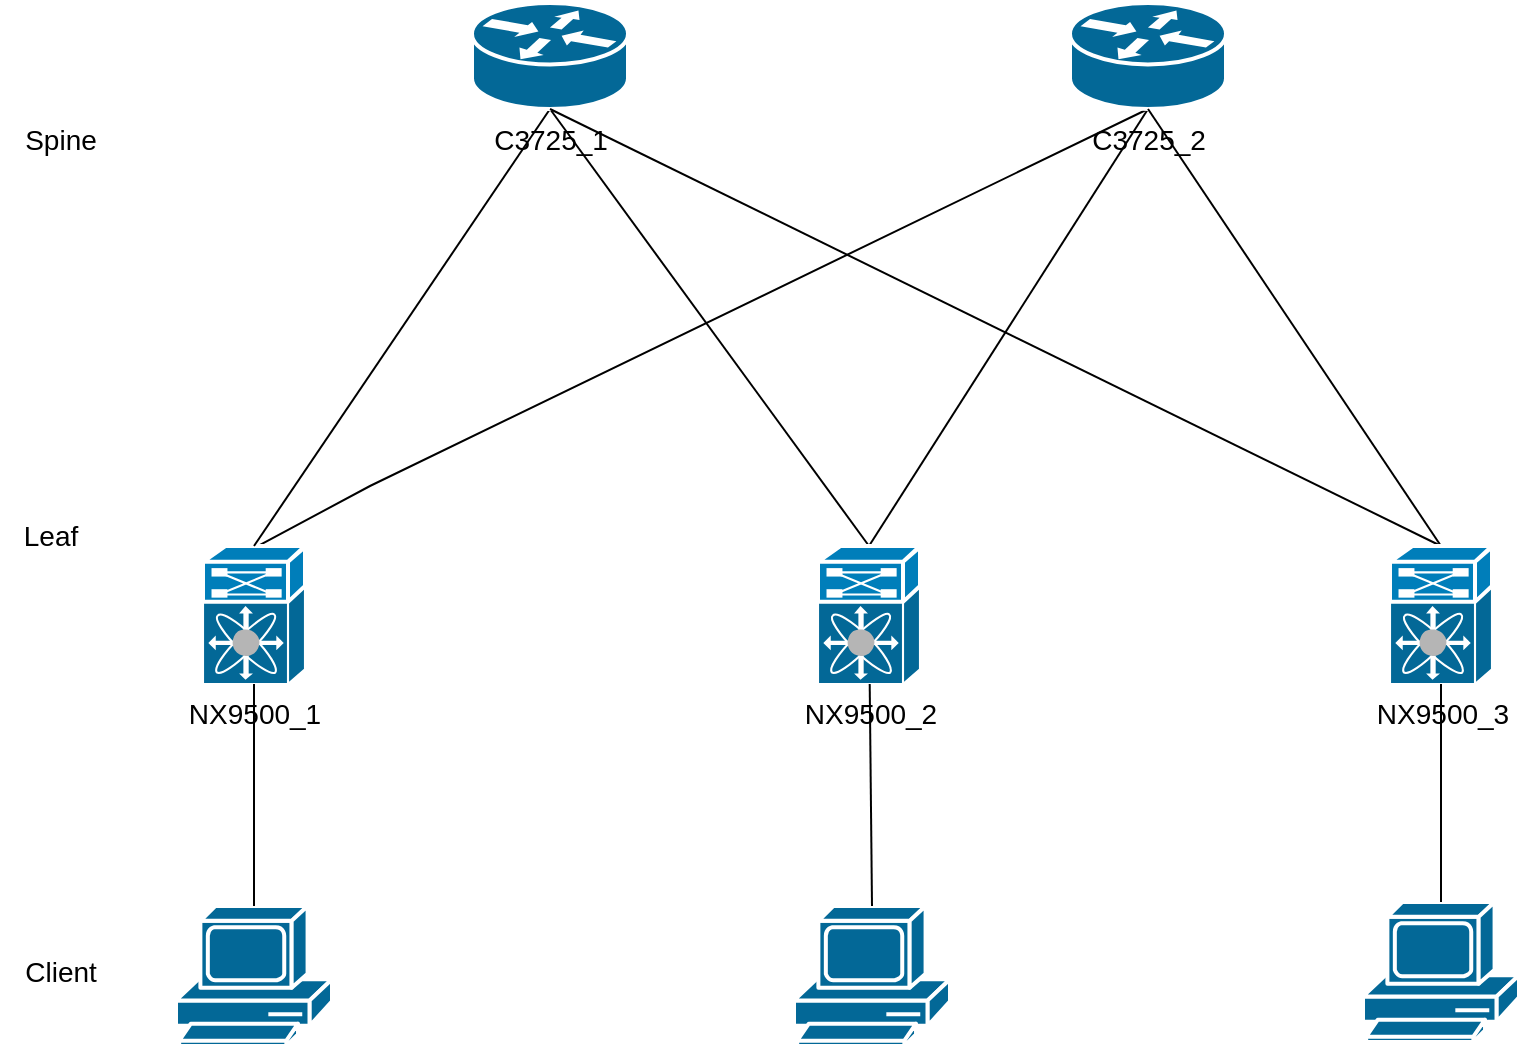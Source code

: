 <mxfile version="21.7.5" type="device">
  <diagram name="Страница — 1" id="TyXKpOnX87bSKpu7sTU_">
    <mxGraphModel dx="880" dy="529" grid="1" gridSize="10" guides="1" tooltips="1" connect="1" arrows="1" fold="1" page="1" pageScale="1" pageWidth="827" pageHeight="1169" math="0" shadow="0">
      <root>
        <mxCell id="0" />
        <mxCell id="1" parent="0" />
        <mxCell id="x6yWvG2BefHzN4PRWWCQ-21" style="rounded=0;orthogonalLoop=1;jettySize=auto;html=1;exitX=0.392;exitY=0.058;exitDx=0;exitDy=0;exitPerimeter=0;entryX=0.5;entryY=1;entryDx=0;entryDy=0;entryPerimeter=0;endArrow=none;endFill=0;fontSize=14;" parent="1" source="x6yWvG2BefHzN4PRWWCQ-4" target="x6yWvG2BefHzN4PRWWCQ-7" edge="1">
          <mxGeometry relative="1" as="geometry">
            <Array as="points">
              <mxPoint x="190" y="390" />
            </Array>
          </mxGeometry>
        </mxCell>
        <mxCell id="x6yWvG2BefHzN4PRWWCQ-4" value="NX9500_1" style="shape=mxgraph.cisco.misc.nexus_7000;html=1;pointerEvents=1;fillColor=#036897;strokeColor=#ffffff;strokeWidth=2;verticalLabelPosition=bottom;verticalAlign=top;align=center;outlineConnect=0;fontSize=14;" parent="1" vertex="1">
          <mxGeometry x="106.5" y="420" width="51" height="69" as="geometry" />
        </mxCell>
        <mxCell id="x6yWvG2BefHzN4PRWWCQ-22" style="rounded=0;orthogonalLoop=1;jettySize=auto;html=1;exitX=0.5;exitY=0;exitDx=0;exitDy=0;exitPerimeter=0;endArrow=none;endFill=0;entryX=0.5;entryY=1;entryDx=0;entryDy=0;entryPerimeter=0;fontSize=14;" parent="1" source="x6yWvG2BefHzN4PRWWCQ-5" target="x6yWvG2BefHzN4PRWWCQ-6" edge="1">
          <mxGeometry relative="1" as="geometry" />
        </mxCell>
        <mxCell id="x6yWvG2BefHzN4PRWWCQ-23" style="rounded=0;orthogonalLoop=1;jettySize=auto;html=1;exitX=0.5;exitY=0;exitDx=0;exitDy=0;exitPerimeter=0;endArrow=none;endFill=0;entryX=0.5;entryY=1;entryDx=0;entryDy=0;entryPerimeter=0;fontSize=14;" parent="1" source="x6yWvG2BefHzN4PRWWCQ-5" target="x6yWvG2BefHzN4PRWWCQ-7" edge="1">
          <mxGeometry relative="1" as="geometry" />
        </mxCell>
        <mxCell id="x6yWvG2BefHzN4PRWWCQ-5" value="NX9500_2" style="shape=mxgraph.cisco.misc.nexus_7000;html=1;pointerEvents=1;fillColor=#036897;strokeColor=#ffffff;strokeWidth=2;verticalLabelPosition=bottom;verticalAlign=top;align=center;outlineConnect=0;fontSize=14;" parent="1" vertex="1">
          <mxGeometry x="414" y="420" width="51" height="69" as="geometry" />
        </mxCell>
        <mxCell id="x6yWvG2BefHzN4PRWWCQ-20" style="rounded=0;orthogonalLoop=1;jettySize=auto;html=1;exitX=0.5;exitY=1;exitDx=0;exitDy=0;exitPerimeter=0;entryX=0.5;entryY=0;entryDx=0;entryDy=0;entryPerimeter=0;endArrow=none;endFill=0;fontSize=14;" parent="1" source="x6yWvG2BefHzN4PRWWCQ-6" target="x6yWvG2BefHzN4PRWWCQ-4" edge="1">
          <mxGeometry relative="1" as="geometry" />
        </mxCell>
        <mxCell id="x6yWvG2BefHzN4PRWWCQ-6" value="C3725_1" style="shape=mxgraph.cisco.routers.router;sketch=0;html=1;pointerEvents=1;fillColor=#036897;strokeColor=#ffffff;strokeWidth=2;verticalLabelPosition=bottom;verticalAlign=top;align=center;outlineConnect=0;fontSize=14;" parent="1" vertex="1">
          <mxGeometry x="241" y="148.5" width="78" height="53" as="geometry" />
        </mxCell>
        <mxCell id="x6yWvG2BefHzN4PRWWCQ-7" value="C3725_2" style="shape=mxgraph.cisco.routers.router;sketch=0;html=1;pointerEvents=1;fillColor=#036897;strokeColor=#ffffff;strokeWidth=2;verticalLabelPosition=bottom;verticalAlign=top;align=center;outlineConnect=0;fontSize=14;" parent="1" vertex="1">
          <mxGeometry x="540" y="148.5" width="78" height="53" as="geometry" />
        </mxCell>
        <mxCell id="x6yWvG2BefHzN4PRWWCQ-24" style="rounded=0;orthogonalLoop=1;jettySize=auto;html=1;exitX=0.5;exitY=0;exitDx=0;exitDy=0;exitPerimeter=0;entryX=0.5;entryY=1;entryDx=0;entryDy=0;entryPerimeter=0;endArrow=none;endFill=0;fontSize=14;" parent="1" source="x6yWvG2BefHzN4PRWWCQ-8" target="x6yWvG2BefHzN4PRWWCQ-6" edge="1">
          <mxGeometry relative="1" as="geometry" />
        </mxCell>
        <mxCell id="x6yWvG2BefHzN4PRWWCQ-25" style="rounded=0;orthogonalLoop=1;jettySize=auto;html=1;exitX=0.5;exitY=0;exitDx=0;exitDy=0;exitPerimeter=0;entryX=0.5;entryY=1;entryDx=0;entryDy=0;entryPerimeter=0;endArrow=none;endFill=0;fontSize=14;" parent="1" source="x6yWvG2BefHzN4PRWWCQ-8" target="x6yWvG2BefHzN4PRWWCQ-7" edge="1">
          <mxGeometry relative="1" as="geometry" />
        </mxCell>
        <mxCell id="x6yWvG2BefHzN4PRWWCQ-8" value="NX9500_3" style="shape=mxgraph.cisco.misc.nexus_7000;html=1;pointerEvents=1;fillColor=#036897;strokeColor=#ffffff;strokeWidth=2;verticalLabelPosition=bottom;verticalAlign=top;align=center;outlineConnect=0;fontSize=14;" parent="1" vertex="1">
          <mxGeometry x="700" y="420" width="51" height="69" as="geometry" />
        </mxCell>
        <mxCell id="x6yWvG2BefHzN4PRWWCQ-9" value="" style="shape=mxgraph.cisco.computers_and_peripherals.pc;sketch=0;html=1;pointerEvents=1;fillColor=#036897;strokeColor=#ffffff;strokeWidth=2;verticalLabelPosition=bottom;verticalAlign=top;align=center;outlineConnect=0;fontSize=14;" parent="1" vertex="1">
          <mxGeometry x="93" y="600" width="78" height="70" as="geometry" />
        </mxCell>
        <mxCell id="x6yWvG2BefHzN4PRWWCQ-10" value="" style="shape=mxgraph.cisco.computers_and_peripherals.pc;sketch=0;html=1;pointerEvents=1;fillColor=#036897;strokeColor=#ffffff;strokeWidth=2;verticalLabelPosition=bottom;verticalAlign=top;align=center;outlineConnect=0;fontSize=14;" parent="1" vertex="1">
          <mxGeometry x="402" y="600" width="78" height="70" as="geometry" />
        </mxCell>
        <mxCell id="x6yWvG2BefHzN4PRWWCQ-11" value="" style="shape=mxgraph.cisco.computers_and_peripherals.pc;sketch=0;html=1;pointerEvents=1;fillColor=#036897;strokeColor=#ffffff;strokeWidth=2;verticalLabelPosition=bottom;verticalAlign=top;align=center;outlineConnect=0;fontSize=14;" parent="1" vertex="1">
          <mxGeometry x="686.5" y="598" width="78" height="70" as="geometry" />
        </mxCell>
        <mxCell id="x6yWvG2BefHzN4PRWWCQ-15" value="" style="endArrow=none;html=1;rounded=0;entryX=0.5;entryY=1;entryDx=0;entryDy=0;entryPerimeter=0;exitX=0.5;exitY=0;exitDx=0;exitDy=0;exitPerimeter=0;fontSize=14;" parent="1" source="x6yWvG2BefHzN4PRWWCQ-9" target="x6yWvG2BefHzN4PRWWCQ-4" edge="1">
          <mxGeometry width="50" height="50" relative="1" as="geometry">
            <mxPoint x="303.5" y="560" as="sourcePoint" />
            <mxPoint x="353.5" y="510" as="targetPoint" />
          </mxGeometry>
        </mxCell>
        <mxCell id="x6yWvG2BefHzN4PRWWCQ-18" value="" style="endArrow=none;html=1;rounded=0;exitX=0.5;exitY=0;exitDx=0;exitDy=0;exitPerimeter=0;fontSize=14;" parent="1" source="x6yWvG2BefHzN4PRWWCQ-10" target="x6yWvG2BefHzN4PRWWCQ-5" edge="1">
          <mxGeometry width="50" height="50" relative="1" as="geometry">
            <mxPoint x="423.5" y="620" as="sourcePoint" />
            <mxPoint x="423.5" y="459" as="targetPoint" />
          </mxGeometry>
        </mxCell>
        <mxCell id="x6yWvG2BefHzN4PRWWCQ-19" value="" style="endArrow=none;html=1;rounded=0;exitX=0.5;exitY=0;exitDx=0;exitDy=0;exitPerimeter=0;fontSize=14;" parent="1" source="x6yWvG2BefHzN4PRWWCQ-11" target="x6yWvG2BefHzN4PRWWCQ-8" edge="1">
          <mxGeometry width="50" height="50" relative="1" as="geometry">
            <mxPoint x="623.5" y="641" as="sourcePoint" />
            <mxPoint x="623.5" y="480" as="targetPoint" />
          </mxGeometry>
        </mxCell>
        <mxCell id="x6yWvG2BefHzN4PRWWCQ-26" value="Leaf" style="text;html=1;align=center;verticalAlign=middle;resizable=0;points=[];autosize=1;strokeColor=none;fillColor=none;fontSize=14;" parent="1" vertex="1">
          <mxGeometry x="5" y="399.5" width="50" height="30" as="geometry" />
        </mxCell>
        <mxCell id="x6yWvG2BefHzN4PRWWCQ-27" value="Spine" style="text;html=1;align=center;verticalAlign=middle;resizable=0;points=[];autosize=1;strokeColor=none;fillColor=none;fontSize=14;" parent="1" vertex="1">
          <mxGeometry x="5" y="201.5" width="60" height="30" as="geometry" />
        </mxCell>
        <mxCell id="x6yWvG2BefHzN4PRWWCQ-28" value="Client" style="text;html=1;align=center;verticalAlign=middle;resizable=0;points=[];autosize=1;strokeColor=none;fillColor=none;fontSize=14;" parent="1" vertex="1">
          <mxGeometry x="5" y="618" width="60" height="30" as="geometry" />
        </mxCell>
      </root>
    </mxGraphModel>
  </diagram>
</mxfile>

